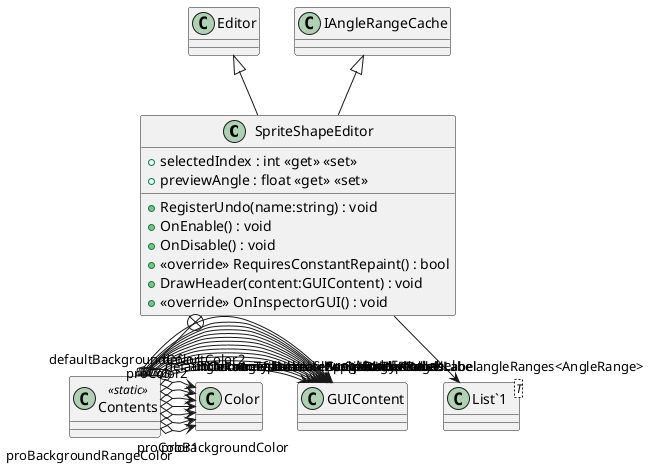 @startuml
class SpriteShapeEditor {
    + selectedIndex : int <<get>> <<set>>
    + previewAngle : float <<get>> <<set>>
    + RegisterUndo(name:string) : void
    + OnEnable() : void
    + OnDisable() : void
    + <<override>> RequiresConstantRepaint() : bool
    + DrawHeader(content:GUIContent) : void
    + <<override>> OnInspectorGUI() : void
}
class Contents <<static>> {
}
class "List`1"<T> {
}
Editor <|-- SpriteShapeEditor
IAngleRangeCache <|-- SpriteShapeEditor
SpriteShapeEditor --> "angleRanges<AngleRange>" "List`1"
SpriteShapeEditor +-- Contents
Contents o-> "fillTextureLabel" GUIContent
Contents o-> "fillScaleLabel" GUIContent
Contents o-> "useSpriteBorderLabel" GUIContent
Contents o-> "cornerTypeLabel" GUIContent
Contents o-> "controlPointsLabel" GUIContent
Contents o-> "fillLabel" GUIContent
Contents o-> "cornerLabel" GUIContent
Contents o-> "cornerListLabel" GUIContent
Contents o-> "cornerSpriteTypeLabel" GUIContent
Contents o-> "angleRangesLabel" GUIContent
Contents o-> "spritesLabel" GUIContent
Contents o-> "angleRangeLabel" GUIContent
Contents o-> "wrapModeErrorLabel" GUIContent
Contents o-> "createRangeButtonLabel" GUIContent
Contents o-> "proBackgroundColor" Color
Contents o-> "proBackgroundRangeColor" Color
Contents o-> "proColor1" Color
Contents o-> "proColor2" Color
Contents o-> "defaultColor1" Color
Contents o-> "defaultColor2" Color
Contents o-> "defaultBackgroundColor" Color
@enduml
